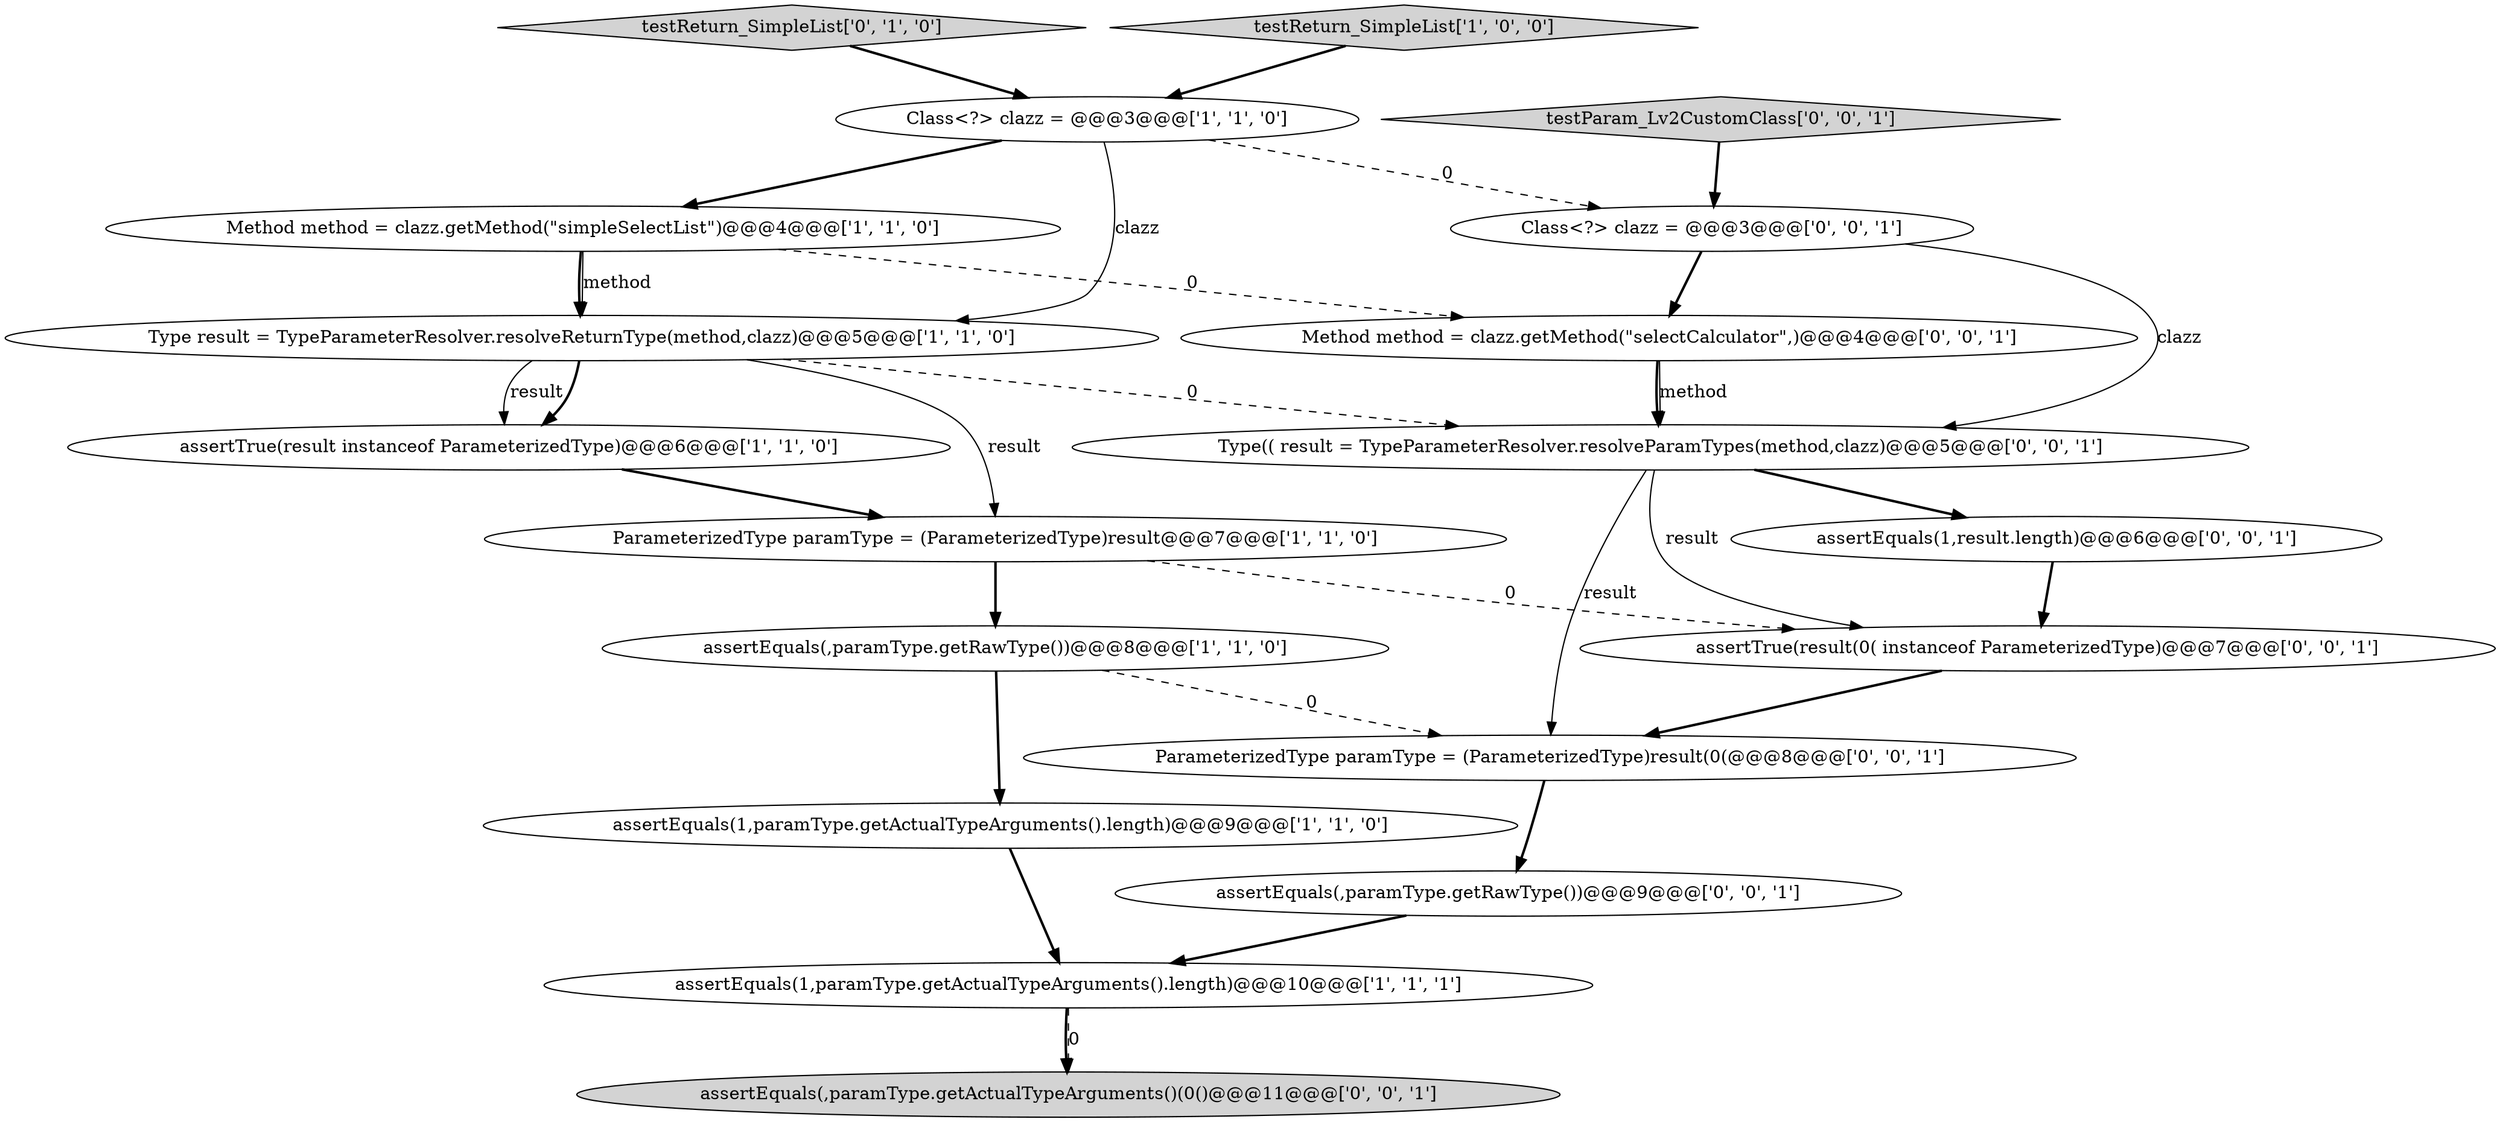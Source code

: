 digraph {
7 [style = filled, label = "Method method = clazz.getMethod(\"simpleSelectList\")@@@4@@@['1', '1', '0']", fillcolor = white, shape = ellipse image = "AAA0AAABBB1BBB"];
15 [style = filled, label = "Type(( result = TypeParameterResolver.resolveParamTypes(method,clazz)@@@5@@@['0', '0', '1']", fillcolor = white, shape = ellipse image = "AAA0AAABBB3BBB"];
8 [style = filled, label = "Class<?> clazz = @@@3@@@['1', '1', '0']", fillcolor = white, shape = ellipse image = "AAA0AAABBB1BBB"];
16 [style = filled, label = "Method method = clazz.getMethod(\"selectCalculator\",)@@@4@@@['0', '0', '1']", fillcolor = white, shape = ellipse image = "AAA0AAABBB3BBB"];
9 [style = filled, label = "testReturn_SimpleList['0', '1', '0']", fillcolor = lightgray, shape = diamond image = "AAA0AAABBB2BBB"];
13 [style = filled, label = "testParam_Lv2CustomClass['0', '0', '1']", fillcolor = lightgray, shape = diamond image = "AAA0AAABBB3BBB"];
5 [style = filled, label = "assertEquals(1,paramType.getActualTypeArguments().length)@@@9@@@['1', '1', '0']", fillcolor = white, shape = ellipse image = "AAA0AAABBB1BBB"];
11 [style = filled, label = "assertTrue(result(0( instanceof ParameterizedType)@@@7@@@['0', '0', '1']", fillcolor = white, shape = ellipse image = "AAA0AAABBB3BBB"];
14 [style = filled, label = "Class<?> clazz = @@@3@@@['0', '0', '1']", fillcolor = white, shape = ellipse image = "AAA0AAABBB3BBB"];
2 [style = filled, label = "ParameterizedType paramType = (ParameterizedType)result@@@7@@@['1', '1', '0']", fillcolor = white, shape = ellipse image = "AAA0AAABBB1BBB"];
17 [style = filled, label = "ParameterizedType paramType = (ParameterizedType)result(0(@@@8@@@['0', '0', '1']", fillcolor = white, shape = ellipse image = "AAA0AAABBB3BBB"];
4 [style = filled, label = "assertEquals(,paramType.getRawType())@@@8@@@['1', '1', '0']", fillcolor = white, shape = ellipse image = "AAA0AAABBB1BBB"];
0 [style = filled, label = "assertEquals(1,paramType.getActualTypeArguments().length)@@@10@@@['1', '1', '1']", fillcolor = white, shape = ellipse image = "AAA0AAABBB1BBB"];
3 [style = filled, label = "testReturn_SimpleList['1', '0', '0']", fillcolor = lightgray, shape = diamond image = "AAA0AAABBB1BBB"];
10 [style = filled, label = "assertEquals(1,result.length)@@@6@@@['0', '0', '1']", fillcolor = white, shape = ellipse image = "AAA0AAABBB3BBB"];
18 [style = filled, label = "assertEquals(,paramType.getRawType())@@@9@@@['0', '0', '1']", fillcolor = white, shape = ellipse image = "AAA0AAABBB3BBB"];
12 [style = filled, label = "assertEquals(,paramType.getActualTypeArguments()(0()@@@11@@@['0', '0', '1']", fillcolor = lightgray, shape = ellipse image = "AAA0AAABBB3BBB"];
6 [style = filled, label = "assertTrue(result instanceof ParameterizedType)@@@6@@@['1', '1', '0']", fillcolor = white, shape = ellipse image = "AAA0AAABBB1BBB"];
1 [style = filled, label = "Type result = TypeParameterResolver.resolveReturnType(method,clazz)@@@5@@@['1', '1', '0']", fillcolor = white, shape = ellipse image = "AAA0AAABBB1BBB"];
14->16 [style = bold, label=""];
16->15 [style = bold, label=""];
15->10 [style = bold, label=""];
7->1 [style = bold, label=""];
4->17 [style = dashed, label="0"];
7->16 [style = dashed, label="0"];
1->15 [style = dashed, label="0"];
8->1 [style = solid, label="clazz"];
0->12 [style = bold, label=""];
8->14 [style = dashed, label="0"];
1->6 [style = solid, label="result"];
15->11 [style = solid, label="result"];
0->12 [style = dashed, label="0"];
9->8 [style = bold, label=""];
2->4 [style = bold, label=""];
15->17 [style = solid, label="result"];
7->1 [style = solid, label="method"];
8->7 [style = bold, label=""];
16->15 [style = solid, label="method"];
6->2 [style = bold, label=""];
1->6 [style = bold, label=""];
5->0 [style = bold, label=""];
3->8 [style = bold, label=""];
14->15 [style = solid, label="clazz"];
11->17 [style = bold, label=""];
2->11 [style = dashed, label="0"];
4->5 [style = bold, label=""];
13->14 [style = bold, label=""];
18->0 [style = bold, label=""];
1->2 [style = solid, label="result"];
17->18 [style = bold, label=""];
10->11 [style = bold, label=""];
}
